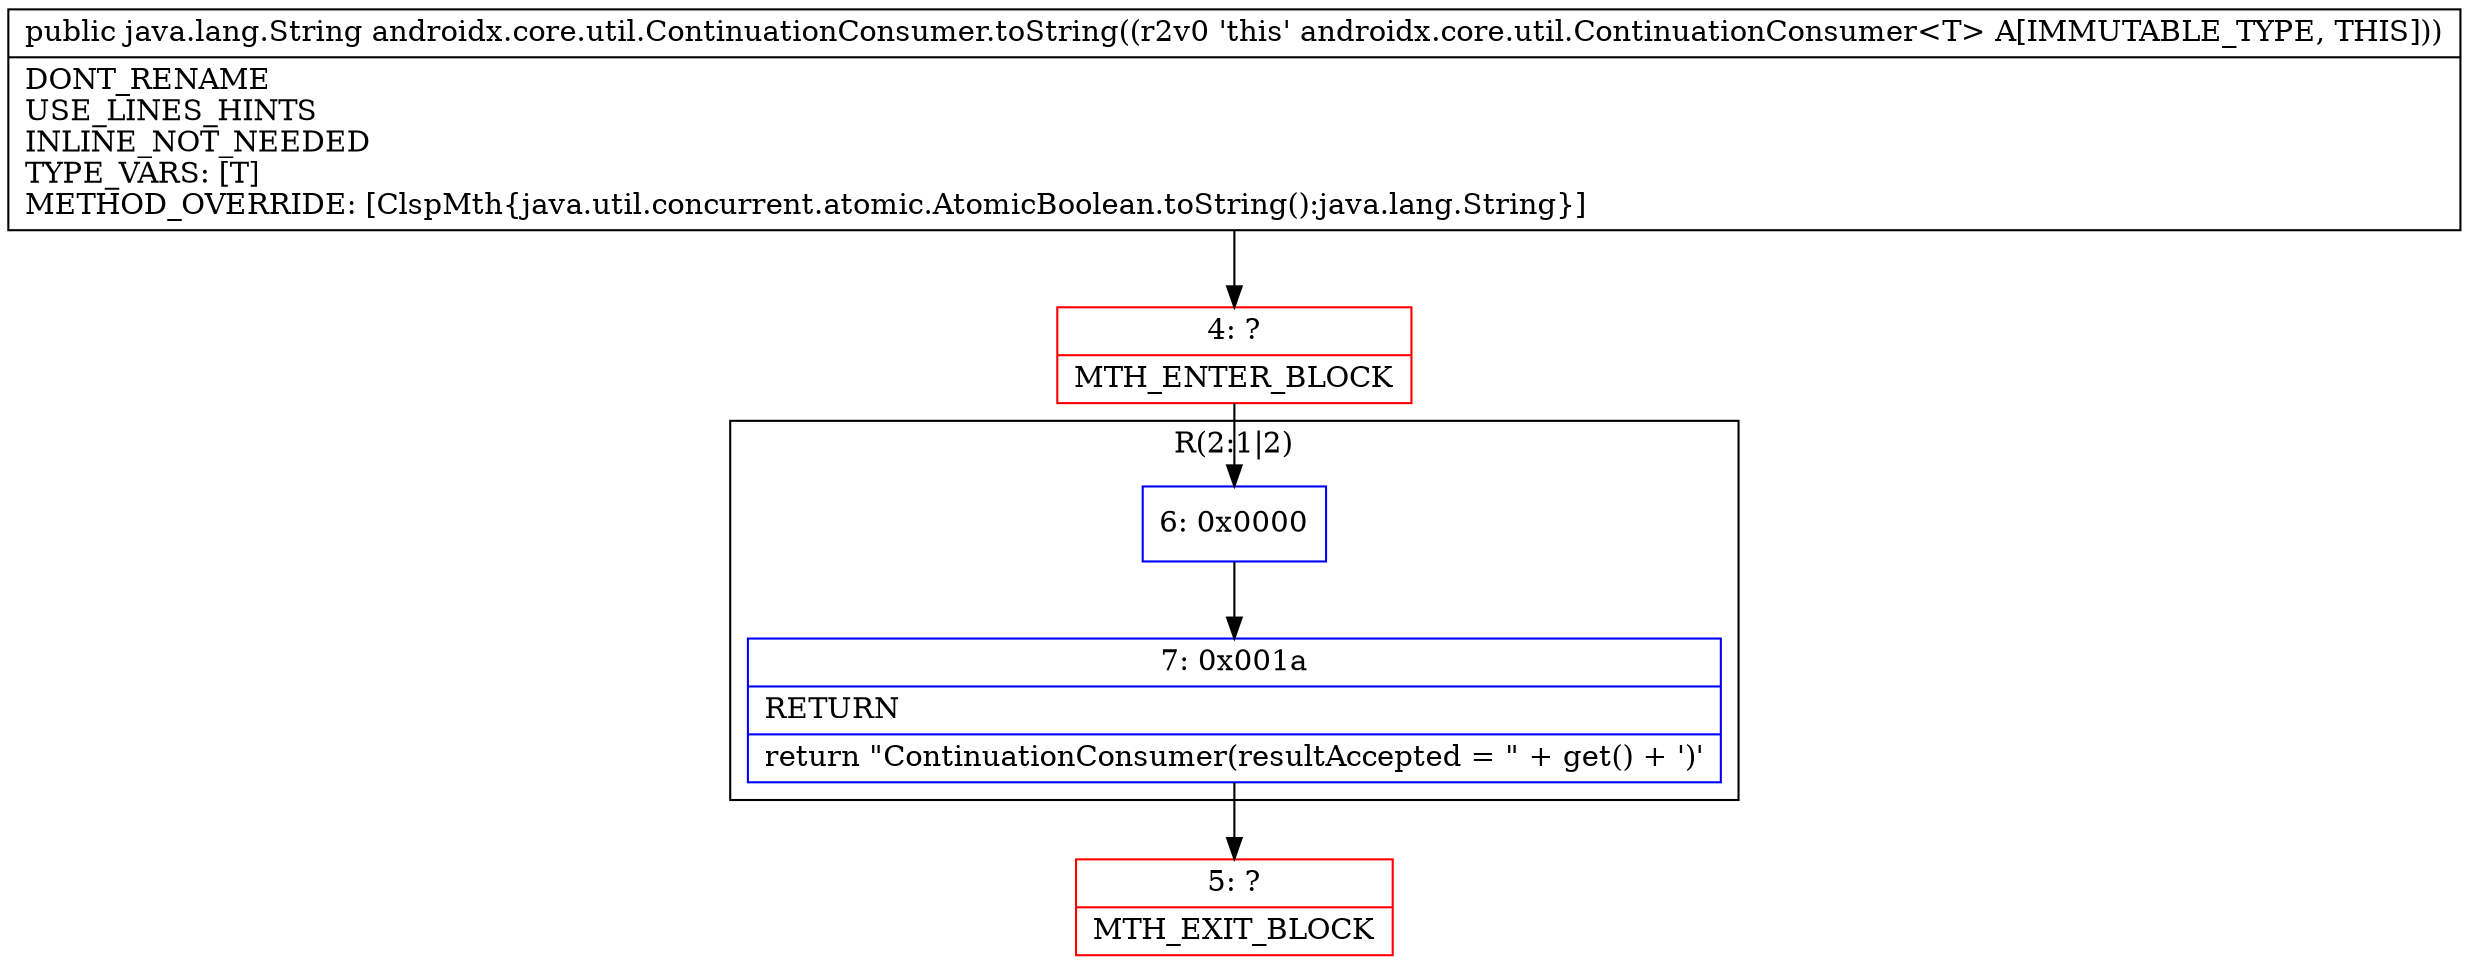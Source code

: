 digraph "CFG forandroidx.core.util.ContinuationConsumer.toString()Ljava\/lang\/String;" {
subgraph cluster_Region_1978476616 {
label = "R(2:1|2)";
node [shape=record,color=blue];
Node_6 [shape=record,label="{6\:\ 0x0000}"];
Node_7 [shape=record,label="{7\:\ 0x001a|RETURN\l|return \"ContinuationConsumer(resultAccepted = \" + get() + ')'\l}"];
}
Node_4 [shape=record,color=red,label="{4\:\ ?|MTH_ENTER_BLOCK\l}"];
Node_5 [shape=record,color=red,label="{5\:\ ?|MTH_EXIT_BLOCK\l}"];
MethodNode[shape=record,label="{public java.lang.String androidx.core.util.ContinuationConsumer.toString((r2v0 'this' androidx.core.util.ContinuationConsumer\<T\> A[IMMUTABLE_TYPE, THIS]))  | DONT_RENAME\lUSE_LINES_HINTS\lINLINE_NOT_NEEDED\lTYPE_VARS: [T]\lMETHOD_OVERRIDE: [ClspMth\{java.util.concurrent.atomic.AtomicBoolean.toString():java.lang.String\}]\l}"];
MethodNode -> Node_4;Node_6 -> Node_7;
Node_7 -> Node_5;
Node_4 -> Node_6;
}

